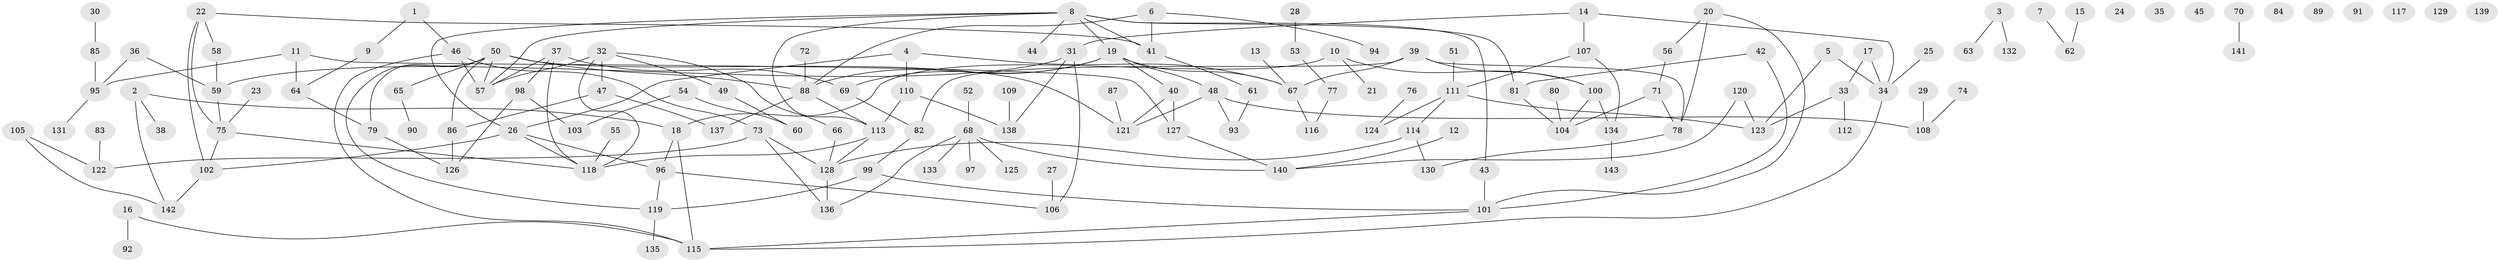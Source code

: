 // coarse degree distribution, {2: 0.13131313131313133, 4: 0.0707070707070707, 1: 0.32323232323232326, 6: 0.04040404040404041, 5: 0.15151515151515152, 11: 0.020202020202020204, 3: 0.1414141414141414, 7: 0.030303030303030304, 0: 0.09090909090909091}
// Generated by graph-tools (version 1.1) at 2025/23/03/03/25 07:23:29]
// undirected, 143 vertices, 181 edges
graph export_dot {
graph [start="1"]
  node [color=gray90,style=filled];
  1;
  2;
  3;
  4;
  5;
  6;
  7;
  8;
  9;
  10;
  11;
  12;
  13;
  14;
  15;
  16;
  17;
  18;
  19;
  20;
  21;
  22;
  23;
  24;
  25;
  26;
  27;
  28;
  29;
  30;
  31;
  32;
  33;
  34;
  35;
  36;
  37;
  38;
  39;
  40;
  41;
  42;
  43;
  44;
  45;
  46;
  47;
  48;
  49;
  50;
  51;
  52;
  53;
  54;
  55;
  56;
  57;
  58;
  59;
  60;
  61;
  62;
  63;
  64;
  65;
  66;
  67;
  68;
  69;
  70;
  71;
  72;
  73;
  74;
  75;
  76;
  77;
  78;
  79;
  80;
  81;
  82;
  83;
  84;
  85;
  86;
  87;
  88;
  89;
  90;
  91;
  92;
  93;
  94;
  95;
  96;
  97;
  98;
  99;
  100;
  101;
  102;
  103;
  104;
  105;
  106;
  107;
  108;
  109;
  110;
  111;
  112;
  113;
  114;
  115;
  116;
  117;
  118;
  119;
  120;
  121;
  122;
  123;
  124;
  125;
  126;
  127;
  128;
  129;
  130;
  131;
  132;
  133;
  134;
  135;
  136;
  137;
  138;
  139;
  140;
  141;
  142;
  143;
  1 -- 9;
  1 -- 46;
  2 -- 18;
  2 -- 38;
  2 -- 142;
  3 -- 63;
  3 -- 132;
  4 -- 26;
  4 -- 67;
  4 -- 110;
  5 -- 34;
  5 -- 123;
  6 -- 41;
  6 -- 88;
  6 -- 94;
  7 -- 62;
  8 -- 19;
  8 -- 26;
  8 -- 41;
  8 -- 43;
  8 -- 44;
  8 -- 57;
  8 -- 81;
  8 -- 113;
  9 -- 64;
  10 -- 18;
  10 -- 21;
  10 -- 100;
  11 -- 64;
  11 -- 95;
  11 -- 127;
  12 -- 140;
  13 -- 67;
  14 -- 31;
  14 -- 34;
  14 -- 107;
  15 -- 62;
  16 -- 92;
  16 -- 115;
  17 -- 33;
  17 -- 34;
  18 -- 96;
  18 -- 115;
  19 -- 40;
  19 -- 48;
  19 -- 67;
  19 -- 69;
  19 -- 88;
  20 -- 56;
  20 -- 78;
  20 -- 101;
  22 -- 41;
  22 -- 58;
  22 -- 75;
  22 -- 102;
  23 -- 75;
  25 -- 34;
  26 -- 96;
  26 -- 102;
  26 -- 118;
  27 -- 106;
  28 -- 53;
  29 -- 108;
  30 -- 85;
  31 -- 59;
  31 -- 106;
  31 -- 138;
  32 -- 47;
  32 -- 49;
  32 -- 57;
  32 -- 66;
  32 -- 118;
  33 -- 112;
  33 -- 123;
  34 -- 115;
  36 -- 59;
  36 -- 95;
  37 -- 57;
  37 -- 69;
  37 -- 98;
  37 -- 118;
  39 -- 67;
  39 -- 78;
  39 -- 82;
  39 -- 100;
  40 -- 121;
  40 -- 127;
  41 -- 61;
  42 -- 81;
  42 -- 101;
  43 -- 101;
  46 -- 57;
  46 -- 73;
  46 -- 115;
  47 -- 86;
  47 -- 137;
  48 -- 93;
  48 -- 108;
  48 -- 121;
  49 -- 60;
  50 -- 57;
  50 -- 65;
  50 -- 79;
  50 -- 86;
  50 -- 88;
  50 -- 119;
  50 -- 121;
  51 -- 111;
  52 -- 68;
  53 -- 77;
  54 -- 60;
  54 -- 103;
  55 -- 118;
  56 -- 71;
  58 -- 59;
  59 -- 75;
  61 -- 93;
  64 -- 79;
  65 -- 90;
  66 -- 128;
  67 -- 116;
  68 -- 97;
  68 -- 125;
  68 -- 133;
  68 -- 136;
  68 -- 140;
  69 -- 82;
  70 -- 141;
  71 -- 78;
  71 -- 104;
  72 -- 88;
  73 -- 122;
  73 -- 128;
  73 -- 136;
  74 -- 108;
  75 -- 102;
  75 -- 118;
  76 -- 124;
  77 -- 116;
  78 -- 130;
  79 -- 126;
  80 -- 104;
  81 -- 104;
  82 -- 99;
  83 -- 122;
  85 -- 95;
  86 -- 126;
  87 -- 121;
  88 -- 113;
  88 -- 137;
  95 -- 131;
  96 -- 106;
  96 -- 119;
  98 -- 103;
  98 -- 126;
  99 -- 101;
  99 -- 119;
  100 -- 104;
  100 -- 134;
  101 -- 115;
  102 -- 142;
  105 -- 122;
  105 -- 142;
  107 -- 111;
  107 -- 134;
  109 -- 138;
  110 -- 113;
  110 -- 138;
  111 -- 114;
  111 -- 123;
  111 -- 124;
  113 -- 118;
  113 -- 128;
  114 -- 128;
  114 -- 130;
  119 -- 135;
  120 -- 123;
  120 -- 140;
  127 -- 140;
  128 -- 136;
  134 -- 143;
}
